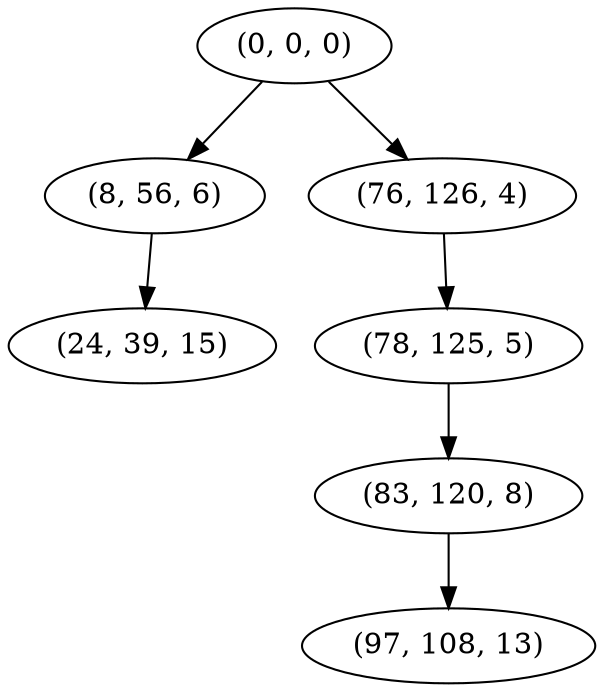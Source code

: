 digraph tree {
    "(0, 0, 0)";
    "(8, 56, 6)";
    "(24, 39, 15)";
    "(76, 126, 4)";
    "(78, 125, 5)";
    "(83, 120, 8)";
    "(97, 108, 13)";
    "(0, 0, 0)" -> "(8, 56, 6)";
    "(0, 0, 0)" -> "(76, 126, 4)";
    "(8, 56, 6)" -> "(24, 39, 15)";
    "(76, 126, 4)" -> "(78, 125, 5)";
    "(78, 125, 5)" -> "(83, 120, 8)";
    "(83, 120, 8)" -> "(97, 108, 13)";
}
